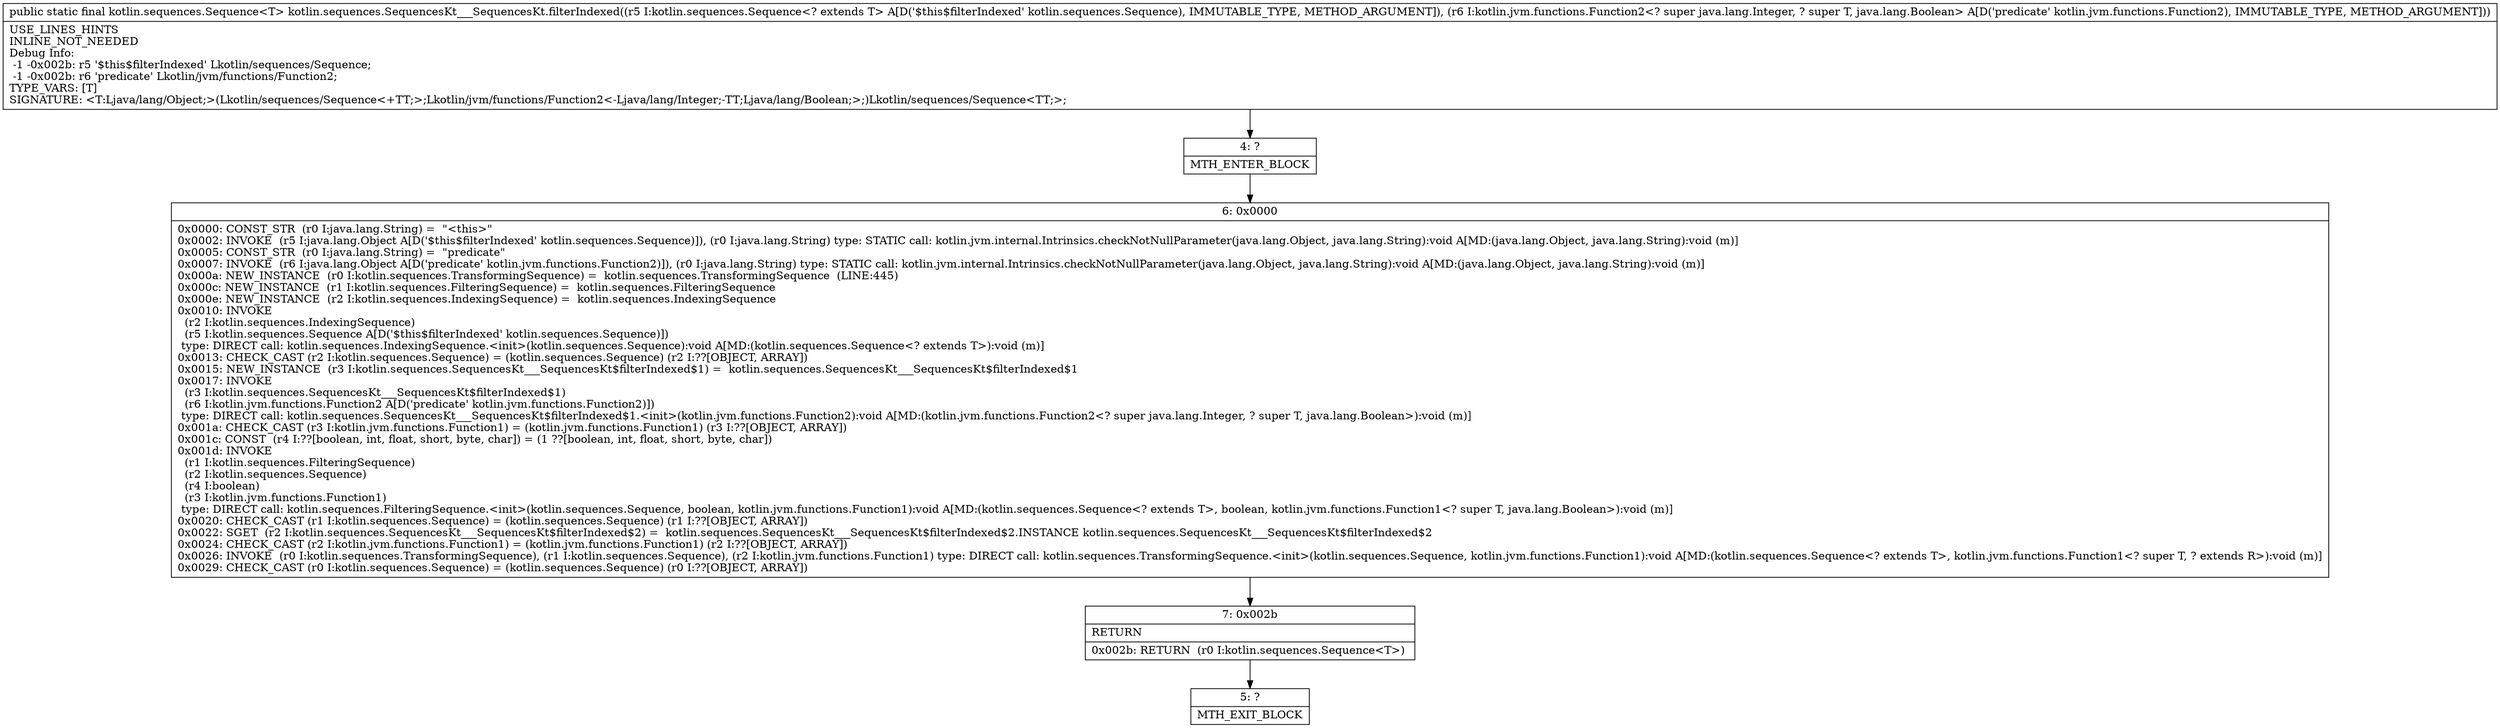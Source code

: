 digraph "CFG forkotlin.sequences.SequencesKt___SequencesKt.filterIndexed(Lkotlin\/sequences\/Sequence;Lkotlin\/jvm\/functions\/Function2;)Lkotlin\/sequences\/Sequence;" {
Node_4 [shape=record,label="{4\:\ ?|MTH_ENTER_BLOCK\l}"];
Node_6 [shape=record,label="{6\:\ 0x0000|0x0000: CONST_STR  (r0 I:java.lang.String) =  \"\<this\>\" \l0x0002: INVOKE  (r5 I:java.lang.Object A[D('$this$filterIndexed' kotlin.sequences.Sequence)]), (r0 I:java.lang.String) type: STATIC call: kotlin.jvm.internal.Intrinsics.checkNotNullParameter(java.lang.Object, java.lang.String):void A[MD:(java.lang.Object, java.lang.String):void (m)]\l0x0005: CONST_STR  (r0 I:java.lang.String) =  \"predicate\" \l0x0007: INVOKE  (r6 I:java.lang.Object A[D('predicate' kotlin.jvm.functions.Function2)]), (r0 I:java.lang.String) type: STATIC call: kotlin.jvm.internal.Intrinsics.checkNotNullParameter(java.lang.Object, java.lang.String):void A[MD:(java.lang.Object, java.lang.String):void (m)]\l0x000a: NEW_INSTANCE  (r0 I:kotlin.sequences.TransformingSequence) =  kotlin.sequences.TransformingSequence  (LINE:445)\l0x000c: NEW_INSTANCE  (r1 I:kotlin.sequences.FilteringSequence) =  kotlin.sequences.FilteringSequence \l0x000e: NEW_INSTANCE  (r2 I:kotlin.sequences.IndexingSequence) =  kotlin.sequences.IndexingSequence \l0x0010: INVOKE  \l  (r2 I:kotlin.sequences.IndexingSequence)\l  (r5 I:kotlin.sequences.Sequence A[D('$this$filterIndexed' kotlin.sequences.Sequence)])\l type: DIRECT call: kotlin.sequences.IndexingSequence.\<init\>(kotlin.sequences.Sequence):void A[MD:(kotlin.sequences.Sequence\<? extends T\>):void (m)]\l0x0013: CHECK_CAST (r2 I:kotlin.sequences.Sequence) = (kotlin.sequences.Sequence) (r2 I:??[OBJECT, ARRAY]) \l0x0015: NEW_INSTANCE  (r3 I:kotlin.sequences.SequencesKt___SequencesKt$filterIndexed$1) =  kotlin.sequences.SequencesKt___SequencesKt$filterIndexed$1 \l0x0017: INVOKE  \l  (r3 I:kotlin.sequences.SequencesKt___SequencesKt$filterIndexed$1)\l  (r6 I:kotlin.jvm.functions.Function2 A[D('predicate' kotlin.jvm.functions.Function2)])\l type: DIRECT call: kotlin.sequences.SequencesKt___SequencesKt$filterIndexed$1.\<init\>(kotlin.jvm.functions.Function2):void A[MD:(kotlin.jvm.functions.Function2\<? super java.lang.Integer, ? super T, java.lang.Boolean\>):void (m)]\l0x001a: CHECK_CAST (r3 I:kotlin.jvm.functions.Function1) = (kotlin.jvm.functions.Function1) (r3 I:??[OBJECT, ARRAY]) \l0x001c: CONST  (r4 I:??[boolean, int, float, short, byte, char]) = (1 ??[boolean, int, float, short, byte, char]) \l0x001d: INVOKE  \l  (r1 I:kotlin.sequences.FilteringSequence)\l  (r2 I:kotlin.sequences.Sequence)\l  (r4 I:boolean)\l  (r3 I:kotlin.jvm.functions.Function1)\l type: DIRECT call: kotlin.sequences.FilteringSequence.\<init\>(kotlin.sequences.Sequence, boolean, kotlin.jvm.functions.Function1):void A[MD:(kotlin.sequences.Sequence\<? extends T\>, boolean, kotlin.jvm.functions.Function1\<? super T, java.lang.Boolean\>):void (m)]\l0x0020: CHECK_CAST (r1 I:kotlin.sequences.Sequence) = (kotlin.sequences.Sequence) (r1 I:??[OBJECT, ARRAY]) \l0x0022: SGET  (r2 I:kotlin.sequences.SequencesKt___SequencesKt$filterIndexed$2) =  kotlin.sequences.SequencesKt___SequencesKt$filterIndexed$2.INSTANCE kotlin.sequences.SequencesKt___SequencesKt$filterIndexed$2 \l0x0024: CHECK_CAST (r2 I:kotlin.jvm.functions.Function1) = (kotlin.jvm.functions.Function1) (r2 I:??[OBJECT, ARRAY]) \l0x0026: INVOKE  (r0 I:kotlin.sequences.TransformingSequence), (r1 I:kotlin.sequences.Sequence), (r2 I:kotlin.jvm.functions.Function1) type: DIRECT call: kotlin.sequences.TransformingSequence.\<init\>(kotlin.sequences.Sequence, kotlin.jvm.functions.Function1):void A[MD:(kotlin.sequences.Sequence\<? extends T\>, kotlin.jvm.functions.Function1\<? super T, ? extends R\>):void (m)]\l0x0029: CHECK_CAST (r0 I:kotlin.sequences.Sequence) = (kotlin.sequences.Sequence) (r0 I:??[OBJECT, ARRAY]) \l}"];
Node_7 [shape=record,label="{7\:\ 0x002b|RETURN\l|0x002b: RETURN  (r0 I:kotlin.sequences.Sequence\<T\>) \l}"];
Node_5 [shape=record,label="{5\:\ ?|MTH_EXIT_BLOCK\l}"];
MethodNode[shape=record,label="{public static final kotlin.sequences.Sequence\<T\> kotlin.sequences.SequencesKt___SequencesKt.filterIndexed((r5 I:kotlin.sequences.Sequence\<? extends T\> A[D('$this$filterIndexed' kotlin.sequences.Sequence), IMMUTABLE_TYPE, METHOD_ARGUMENT]), (r6 I:kotlin.jvm.functions.Function2\<? super java.lang.Integer, ? super T, java.lang.Boolean\> A[D('predicate' kotlin.jvm.functions.Function2), IMMUTABLE_TYPE, METHOD_ARGUMENT]))  | USE_LINES_HINTS\lINLINE_NOT_NEEDED\lDebug Info:\l  \-1 \-0x002b: r5 '$this$filterIndexed' Lkotlin\/sequences\/Sequence;\l  \-1 \-0x002b: r6 'predicate' Lkotlin\/jvm\/functions\/Function2;\lTYPE_VARS: [T]\lSIGNATURE: \<T:Ljava\/lang\/Object;\>(Lkotlin\/sequences\/Sequence\<+TT;\>;Lkotlin\/jvm\/functions\/Function2\<\-Ljava\/lang\/Integer;\-TT;Ljava\/lang\/Boolean;\>;)Lkotlin\/sequences\/Sequence\<TT;\>;\l}"];
MethodNode -> Node_4;Node_4 -> Node_6;
Node_6 -> Node_7;
Node_7 -> Node_5;
}

